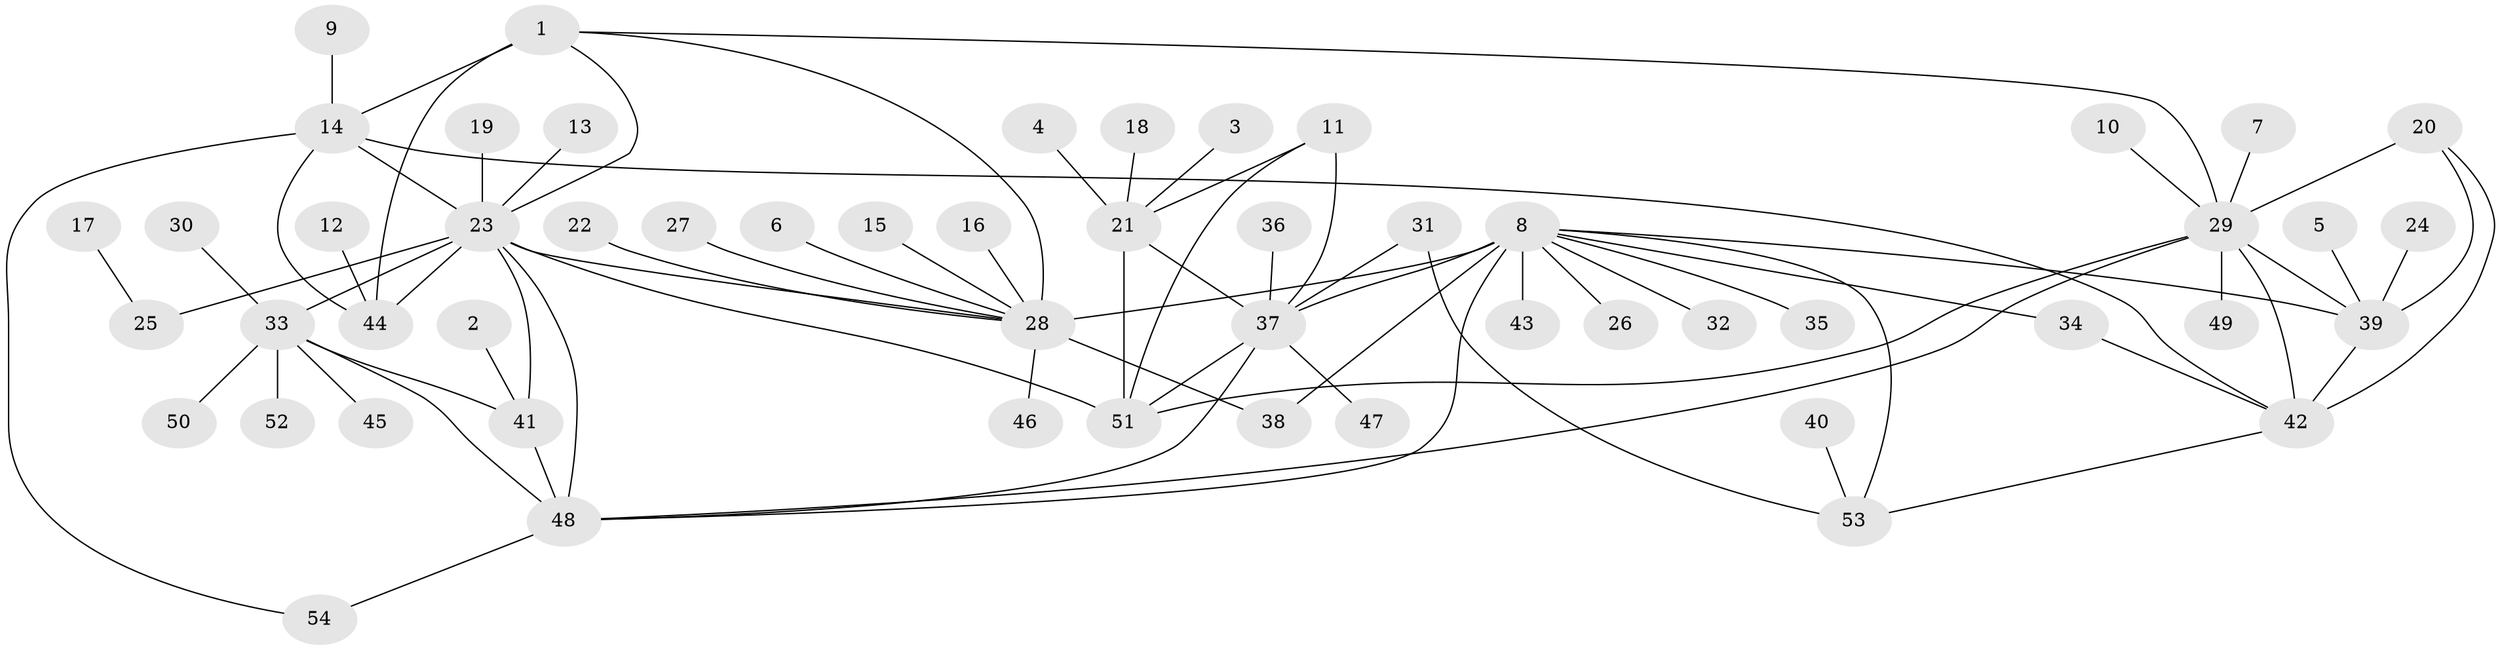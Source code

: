 // original degree distribution, {6: 0.06542056074766354, 12: 0.018691588785046728, 5: 0.04672897196261682, 7: 0.018691588785046728, 9: 0.018691588785046728, 10: 0.037383177570093455, 8: 0.028037383177570093, 4: 0.018691588785046728, 1: 0.5607476635514018, 2: 0.17757009345794392, 3: 0.009345794392523364}
// Generated by graph-tools (version 1.1) at 2025/26/03/09/25 03:26:44]
// undirected, 54 vertices, 78 edges
graph export_dot {
graph [start="1"]
  node [color=gray90,style=filled];
  1;
  2;
  3;
  4;
  5;
  6;
  7;
  8;
  9;
  10;
  11;
  12;
  13;
  14;
  15;
  16;
  17;
  18;
  19;
  20;
  21;
  22;
  23;
  24;
  25;
  26;
  27;
  28;
  29;
  30;
  31;
  32;
  33;
  34;
  35;
  36;
  37;
  38;
  39;
  40;
  41;
  42;
  43;
  44;
  45;
  46;
  47;
  48;
  49;
  50;
  51;
  52;
  53;
  54;
  1 -- 14 [weight=2.0];
  1 -- 23 [weight=2.0];
  1 -- 28 [weight=1.0];
  1 -- 29 [weight=1.0];
  1 -- 44 [weight=2.0];
  2 -- 41 [weight=1.0];
  3 -- 21 [weight=1.0];
  4 -- 21 [weight=1.0];
  5 -- 39 [weight=1.0];
  6 -- 28 [weight=1.0];
  7 -- 29 [weight=1.0];
  8 -- 26 [weight=1.0];
  8 -- 28 [weight=4.0];
  8 -- 32 [weight=1.0];
  8 -- 34 [weight=1.0];
  8 -- 35 [weight=1.0];
  8 -- 37 [weight=1.0];
  8 -- 38 [weight=2.0];
  8 -- 39 [weight=1.0];
  8 -- 43 [weight=1.0];
  8 -- 48 [weight=1.0];
  8 -- 53 [weight=1.0];
  9 -- 14 [weight=1.0];
  10 -- 29 [weight=1.0];
  11 -- 21 [weight=1.0];
  11 -- 37 [weight=1.0];
  11 -- 51 [weight=2.0];
  12 -- 44 [weight=1.0];
  13 -- 23 [weight=1.0];
  14 -- 23 [weight=1.0];
  14 -- 42 [weight=1.0];
  14 -- 44 [weight=1.0];
  14 -- 54 [weight=1.0];
  15 -- 28 [weight=1.0];
  16 -- 28 [weight=1.0];
  17 -- 25 [weight=1.0];
  18 -- 21 [weight=1.0];
  19 -- 23 [weight=1.0];
  20 -- 29 [weight=2.0];
  20 -- 39 [weight=1.0];
  20 -- 42 [weight=1.0];
  21 -- 37 [weight=1.0];
  21 -- 51 [weight=2.0];
  22 -- 28 [weight=1.0];
  23 -- 25 [weight=1.0];
  23 -- 28 [weight=1.0];
  23 -- 33 [weight=1.0];
  23 -- 41 [weight=1.0];
  23 -- 44 [weight=1.0];
  23 -- 48 [weight=2.0];
  23 -- 51 [weight=1.0];
  24 -- 39 [weight=1.0];
  27 -- 28 [weight=1.0];
  28 -- 38 [weight=2.0];
  28 -- 46 [weight=1.0];
  29 -- 39 [weight=2.0];
  29 -- 42 [weight=2.0];
  29 -- 48 [weight=1.0];
  29 -- 49 [weight=1.0];
  29 -- 51 [weight=1.0];
  30 -- 33 [weight=1.0];
  31 -- 37 [weight=1.0];
  31 -- 53 [weight=1.0];
  33 -- 41 [weight=1.0];
  33 -- 45 [weight=1.0];
  33 -- 48 [weight=2.0];
  33 -- 50 [weight=1.0];
  33 -- 52 [weight=1.0];
  34 -- 42 [weight=1.0];
  36 -- 37 [weight=1.0];
  37 -- 47 [weight=1.0];
  37 -- 48 [weight=1.0];
  37 -- 51 [weight=2.0];
  39 -- 42 [weight=1.0];
  40 -- 53 [weight=1.0];
  41 -- 48 [weight=2.0];
  42 -- 53 [weight=1.0];
  48 -- 54 [weight=1.0];
}
